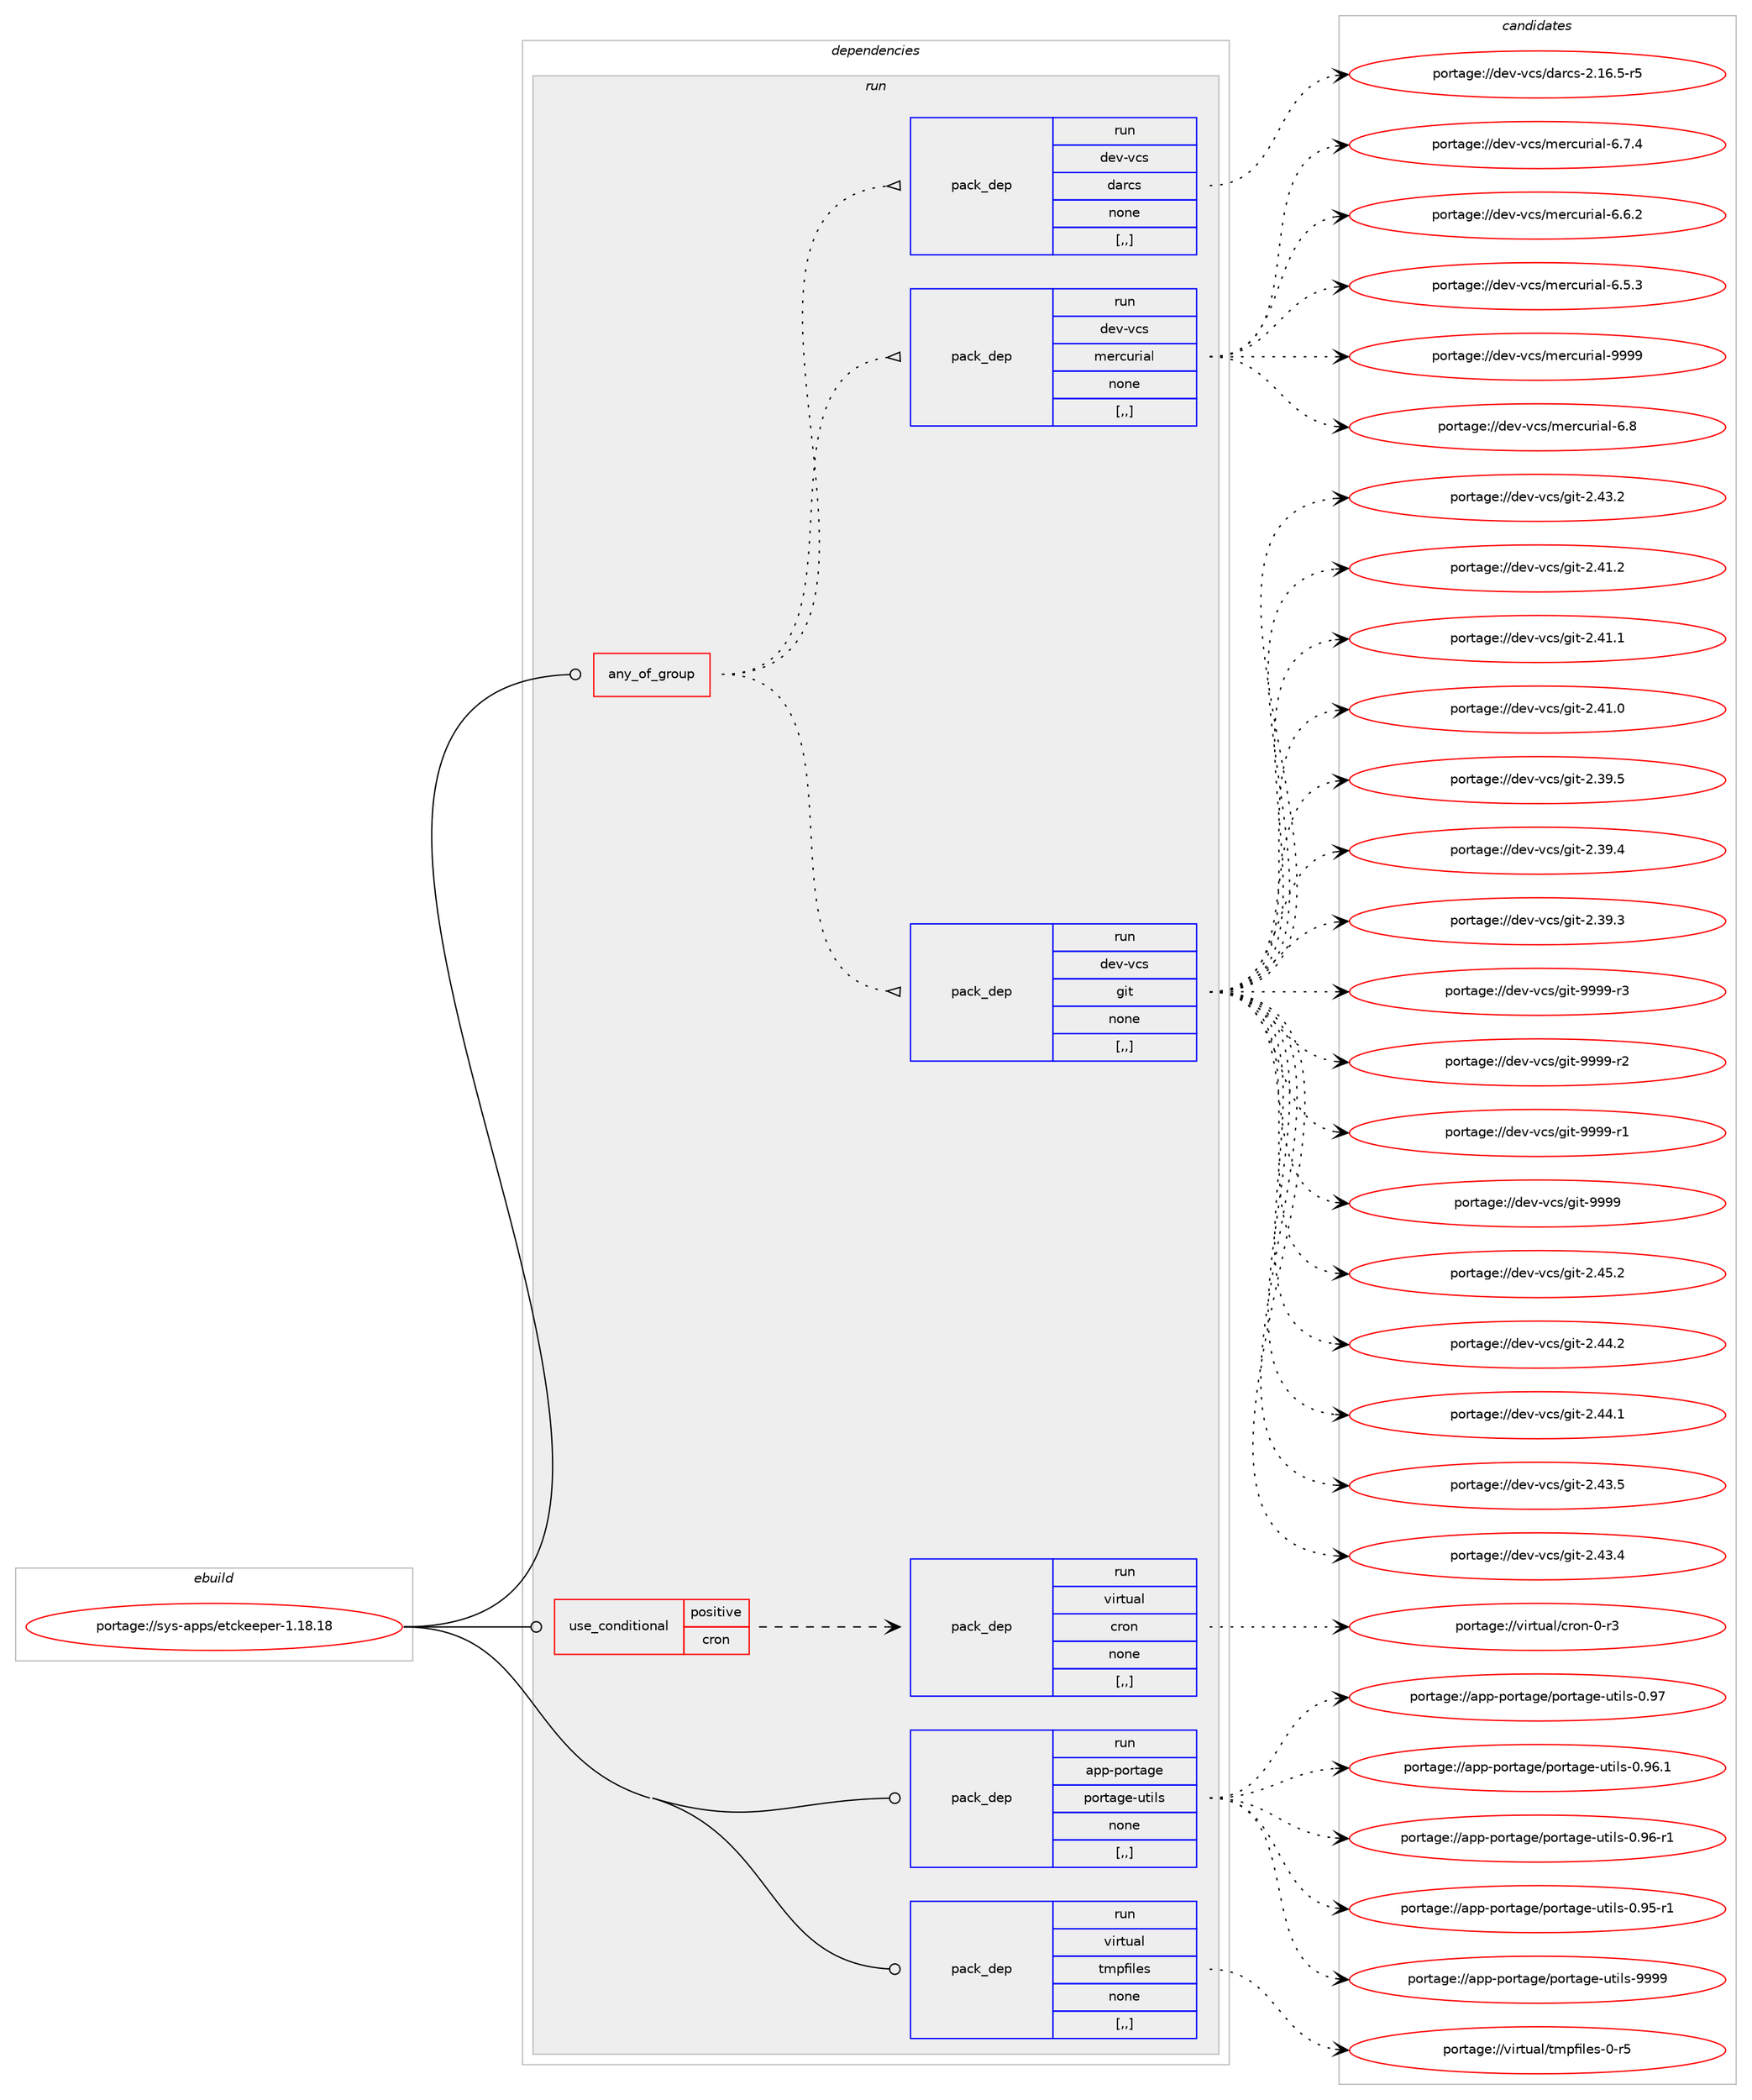 digraph prolog {

# *************
# Graph options
# *************

newrank=true;
concentrate=true;
compound=true;
graph [rankdir=LR,fontname=Helvetica,fontsize=10,ranksep=1.5];#, ranksep=2.5, nodesep=0.2];
edge  [arrowhead=vee];
node  [fontname=Helvetica,fontsize=10];

# **********
# The ebuild
# **********

subgraph cluster_leftcol {
color=gray;
label=<<i>ebuild</i>>;
id [label="portage://sys-apps/etckeeper-1.18.18", color=red, width=4, href="../sys-apps/etckeeper-1.18.18.svg"];
}

# ****************
# The dependencies
# ****************

subgraph cluster_midcol {
color=gray;
label=<<i>dependencies</i>>;
subgraph cluster_compile {
fillcolor="#eeeeee";
style=filled;
label=<<i>compile</i>>;
}
subgraph cluster_compileandrun {
fillcolor="#eeeeee";
style=filled;
label=<<i>compile and run</i>>;
}
subgraph cluster_run {
fillcolor="#eeeeee";
style=filled;
label=<<i>run</i>>;
subgraph any2695 {
dependency419445 [label=<<TABLE BORDER="0" CELLBORDER="1" CELLSPACING="0" CELLPADDING="4"><TR><TD CELLPADDING="10">any_of_group</TD></TR></TABLE>>, shape=none, color=red];subgraph pack305772 {
dependency419446 [label=<<TABLE BORDER="0" CELLBORDER="1" CELLSPACING="0" CELLPADDING="4" WIDTH="220"><TR><TD ROWSPAN="6" CELLPADDING="30">pack_dep</TD></TR><TR><TD WIDTH="110">run</TD></TR><TR><TD>dev-vcs</TD></TR><TR><TD>git</TD></TR><TR><TD>none</TD></TR><TR><TD>[,,]</TD></TR></TABLE>>, shape=none, color=blue];
}
dependency419445:e -> dependency419446:w [weight=20,style="dotted",arrowhead="oinv"];
subgraph pack305773 {
dependency419447 [label=<<TABLE BORDER="0" CELLBORDER="1" CELLSPACING="0" CELLPADDING="4" WIDTH="220"><TR><TD ROWSPAN="6" CELLPADDING="30">pack_dep</TD></TR><TR><TD WIDTH="110">run</TD></TR><TR><TD>dev-vcs</TD></TR><TR><TD>mercurial</TD></TR><TR><TD>none</TD></TR><TR><TD>[,,]</TD></TR></TABLE>>, shape=none, color=blue];
}
dependency419445:e -> dependency419447:w [weight=20,style="dotted",arrowhead="oinv"];
subgraph pack305774 {
dependency419448 [label=<<TABLE BORDER="0" CELLBORDER="1" CELLSPACING="0" CELLPADDING="4" WIDTH="220"><TR><TD ROWSPAN="6" CELLPADDING="30">pack_dep</TD></TR><TR><TD WIDTH="110">run</TD></TR><TR><TD>dev-vcs</TD></TR><TR><TD>darcs</TD></TR><TR><TD>none</TD></TR><TR><TD>[,,]</TD></TR></TABLE>>, shape=none, color=blue];
}
dependency419445:e -> dependency419448:w [weight=20,style="dotted",arrowhead="oinv"];
}
id:e -> dependency419445:w [weight=20,style="solid",arrowhead="odot"];
subgraph cond110755 {
dependency419449 [label=<<TABLE BORDER="0" CELLBORDER="1" CELLSPACING="0" CELLPADDING="4"><TR><TD ROWSPAN="3" CELLPADDING="10">use_conditional</TD></TR><TR><TD>positive</TD></TR><TR><TD>cron</TD></TR></TABLE>>, shape=none, color=red];
subgraph pack305775 {
dependency419450 [label=<<TABLE BORDER="0" CELLBORDER="1" CELLSPACING="0" CELLPADDING="4" WIDTH="220"><TR><TD ROWSPAN="6" CELLPADDING="30">pack_dep</TD></TR><TR><TD WIDTH="110">run</TD></TR><TR><TD>virtual</TD></TR><TR><TD>cron</TD></TR><TR><TD>none</TD></TR><TR><TD>[,,]</TD></TR></TABLE>>, shape=none, color=blue];
}
dependency419449:e -> dependency419450:w [weight=20,style="dashed",arrowhead="vee"];
}
id:e -> dependency419449:w [weight=20,style="solid",arrowhead="odot"];
subgraph pack305776 {
dependency419451 [label=<<TABLE BORDER="0" CELLBORDER="1" CELLSPACING="0" CELLPADDING="4" WIDTH="220"><TR><TD ROWSPAN="6" CELLPADDING="30">pack_dep</TD></TR><TR><TD WIDTH="110">run</TD></TR><TR><TD>app-portage</TD></TR><TR><TD>portage-utils</TD></TR><TR><TD>none</TD></TR><TR><TD>[,,]</TD></TR></TABLE>>, shape=none, color=blue];
}
id:e -> dependency419451:w [weight=20,style="solid",arrowhead="odot"];
subgraph pack305777 {
dependency419452 [label=<<TABLE BORDER="0" CELLBORDER="1" CELLSPACING="0" CELLPADDING="4" WIDTH="220"><TR><TD ROWSPAN="6" CELLPADDING="30">pack_dep</TD></TR><TR><TD WIDTH="110">run</TD></TR><TR><TD>virtual</TD></TR><TR><TD>tmpfiles</TD></TR><TR><TD>none</TD></TR><TR><TD>[,,]</TD></TR></TABLE>>, shape=none, color=blue];
}
id:e -> dependency419452:w [weight=20,style="solid",arrowhead="odot"];
}
}

# **************
# The candidates
# **************

subgraph cluster_choices {
rank=same;
color=gray;
label=<<i>candidates</i>>;

subgraph choice305772 {
color=black;
nodesep=1;
choice10010111845118991154710310511645575757574511451 [label="portage://dev-vcs/git-9999-r3", color=red, width=4,href="../dev-vcs/git-9999-r3.svg"];
choice10010111845118991154710310511645575757574511450 [label="portage://dev-vcs/git-9999-r2", color=red, width=4,href="../dev-vcs/git-9999-r2.svg"];
choice10010111845118991154710310511645575757574511449 [label="portage://dev-vcs/git-9999-r1", color=red, width=4,href="../dev-vcs/git-9999-r1.svg"];
choice1001011184511899115471031051164557575757 [label="portage://dev-vcs/git-9999", color=red, width=4,href="../dev-vcs/git-9999.svg"];
choice10010111845118991154710310511645504652534650 [label="portage://dev-vcs/git-2.45.2", color=red, width=4,href="../dev-vcs/git-2.45.2.svg"];
choice10010111845118991154710310511645504652524650 [label="portage://dev-vcs/git-2.44.2", color=red, width=4,href="../dev-vcs/git-2.44.2.svg"];
choice10010111845118991154710310511645504652524649 [label="portage://dev-vcs/git-2.44.1", color=red, width=4,href="../dev-vcs/git-2.44.1.svg"];
choice10010111845118991154710310511645504652514653 [label="portage://dev-vcs/git-2.43.5", color=red, width=4,href="../dev-vcs/git-2.43.5.svg"];
choice10010111845118991154710310511645504652514652 [label="portage://dev-vcs/git-2.43.4", color=red, width=4,href="../dev-vcs/git-2.43.4.svg"];
choice10010111845118991154710310511645504652514650 [label="portage://dev-vcs/git-2.43.2", color=red, width=4,href="../dev-vcs/git-2.43.2.svg"];
choice10010111845118991154710310511645504652494650 [label="portage://dev-vcs/git-2.41.2", color=red, width=4,href="../dev-vcs/git-2.41.2.svg"];
choice10010111845118991154710310511645504652494649 [label="portage://dev-vcs/git-2.41.1", color=red, width=4,href="../dev-vcs/git-2.41.1.svg"];
choice10010111845118991154710310511645504652494648 [label="portage://dev-vcs/git-2.41.0", color=red, width=4,href="../dev-vcs/git-2.41.0.svg"];
choice10010111845118991154710310511645504651574653 [label="portage://dev-vcs/git-2.39.5", color=red, width=4,href="../dev-vcs/git-2.39.5.svg"];
choice10010111845118991154710310511645504651574652 [label="portage://dev-vcs/git-2.39.4", color=red, width=4,href="../dev-vcs/git-2.39.4.svg"];
choice10010111845118991154710310511645504651574651 [label="portage://dev-vcs/git-2.39.3", color=red, width=4,href="../dev-vcs/git-2.39.3.svg"];
dependency419446:e -> choice10010111845118991154710310511645575757574511451:w [style=dotted,weight="100"];
dependency419446:e -> choice10010111845118991154710310511645575757574511450:w [style=dotted,weight="100"];
dependency419446:e -> choice10010111845118991154710310511645575757574511449:w [style=dotted,weight="100"];
dependency419446:e -> choice1001011184511899115471031051164557575757:w [style=dotted,weight="100"];
dependency419446:e -> choice10010111845118991154710310511645504652534650:w [style=dotted,weight="100"];
dependency419446:e -> choice10010111845118991154710310511645504652524650:w [style=dotted,weight="100"];
dependency419446:e -> choice10010111845118991154710310511645504652524649:w [style=dotted,weight="100"];
dependency419446:e -> choice10010111845118991154710310511645504652514653:w [style=dotted,weight="100"];
dependency419446:e -> choice10010111845118991154710310511645504652514652:w [style=dotted,weight="100"];
dependency419446:e -> choice10010111845118991154710310511645504652514650:w [style=dotted,weight="100"];
dependency419446:e -> choice10010111845118991154710310511645504652494650:w [style=dotted,weight="100"];
dependency419446:e -> choice10010111845118991154710310511645504652494649:w [style=dotted,weight="100"];
dependency419446:e -> choice10010111845118991154710310511645504652494648:w [style=dotted,weight="100"];
dependency419446:e -> choice10010111845118991154710310511645504651574653:w [style=dotted,weight="100"];
dependency419446:e -> choice10010111845118991154710310511645504651574652:w [style=dotted,weight="100"];
dependency419446:e -> choice10010111845118991154710310511645504651574651:w [style=dotted,weight="100"];
}
subgraph choice305773 {
color=black;
nodesep=1;
choice10010111845118991154710910111499117114105971084557575757 [label="portage://dev-vcs/mercurial-9999", color=red, width=4,href="../dev-vcs/mercurial-9999.svg"];
choice100101118451189911547109101114991171141059710845544656 [label="portage://dev-vcs/mercurial-6.8", color=red, width=4,href="../dev-vcs/mercurial-6.8.svg"];
choice1001011184511899115471091011149911711410597108455446554652 [label="portage://dev-vcs/mercurial-6.7.4", color=red, width=4,href="../dev-vcs/mercurial-6.7.4.svg"];
choice1001011184511899115471091011149911711410597108455446544650 [label="portage://dev-vcs/mercurial-6.6.2", color=red, width=4,href="../dev-vcs/mercurial-6.6.2.svg"];
choice1001011184511899115471091011149911711410597108455446534651 [label="portage://dev-vcs/mercurial-6.5.3", color=red, width=4,href="../dev-vcs/mercurial-6.5.3.svg"];
dependency419447:e -> choice10010111845118991154710910111499117114105971084557575757:w [style=dotted,weight="100"];
dependency419447:e -> choice100101118451189911547109101114991171141059710845544656:w [style=dotted,weight="100"];
dependency419447:e -> choice1001011184511899115471091011149911711410597108455446554652:w [style=dotted,weight="100"];
dependency419447:e -> choice1001011184511899115471091011149911711410597108455446544650:w [style=dotted,weight="100"];
dependency419447:e -> choice1001011184511899115471091011149911711410597108455446534651:w [style=dotted,weight="100"];
}
subgraph choice305774 {
color=black;
nodesep=1;
choice1001011184511899115471009711499115455046495446534511453 [label="portage://dev-vcs/darcs-2.16.5-r5", color=red, width=4,href="../dev-vcs/darcs-2.16.5-r5.svg"];
dependency419448:e -> choice1001011184511899115471009711499115455046495446534511453:w [style=dotted,weight="100"];
}
subgraph choice305775 {
color=black;
nodesep=1;
choice11810511411611797108479911411111045484511451 [label="portage://virtual/cron-0-r3", color=red, width=4,href="../virtual/cron-0-r3.svg"];
dependency419450:e -> choice11810511411611797108479911411111045484511451:w [style=dotted,weight="100"];
}
subgraph choice305776 {
color=black;
nodesep=1;
choice9711211245112111114116971031014711211111411697103101451171161051081154557575757 [label="portage://app-portage/portage-utils-9999", color=red, width=4,href="../app-portage/portage-utils-9999.svg"];
choice9711211245112111114116971031014711211111411697103101451171161051081154548465755 [label="portage://app-portage/portage-utils-0.97", color=red, width=4,href="../app-portage/portage-utils-0.97.svg"];
choice97112112451121111141169710310147112111114116971031014511711610510811545484657544649 [label="portage://app-portage/portage-utils-0.96.1", color=red, width=4,href="../app-portage/portage-utils-0.96.1.svg"];
choice97112112451121111141169710310147112111114116971031014511711610510811545484657544511449 [label="portage://app-portage/portage-utils-0.96-r1", color=red, width=4,href="../app-portage/portage-utils-0.96-r1.svg"];
choice97112112451121111141169710310147112111114116971031014511711610510811545484657534511449 [label="portage://app-portage/portage-utils-0.95-r1", color=red, width=4,href="../app-portage/portage-utils-0.95-r1.svg"];
dependency419451:e -> choice9711211245112111114116971031014711211111411697103101451171161051081154557575757:w [style=dotted,weight="100"];
dependency419451:e -> choice9711211245112111114116971031014711211111411697103101451171161051081154548465755:w [style=dotted,weight="100"];
dependency419451:e -> choice97112112451121111141169710310147112111114116971031014511711610510811545484657544649:w [style=dotted,weight="100"];
dependency419451:e -> choice97112112451121111141169710310147112111114116971031014511711610510811545484657544511449:w [style=dotted,weight="100"];
dependency419451:e -> choice97112112451121111141169710310147112111114116971031014511711610510811545484657534511449:w [style=dotted,weight="100"];
}
subgraph choice305777 {
color=black;
nodesep=1;
choice118105114116117971084711610911210210510810111545484511453 [label="portage://virtual/tmpfiles-0-r5", color=red, width=4,href="../virtual/tmpfiles-0-r5.svg"];
dependency419452:e -> choice118105114116117971084711610911210210510810111545484511453:w [style=dotted,weight="100"];
}
}

}
